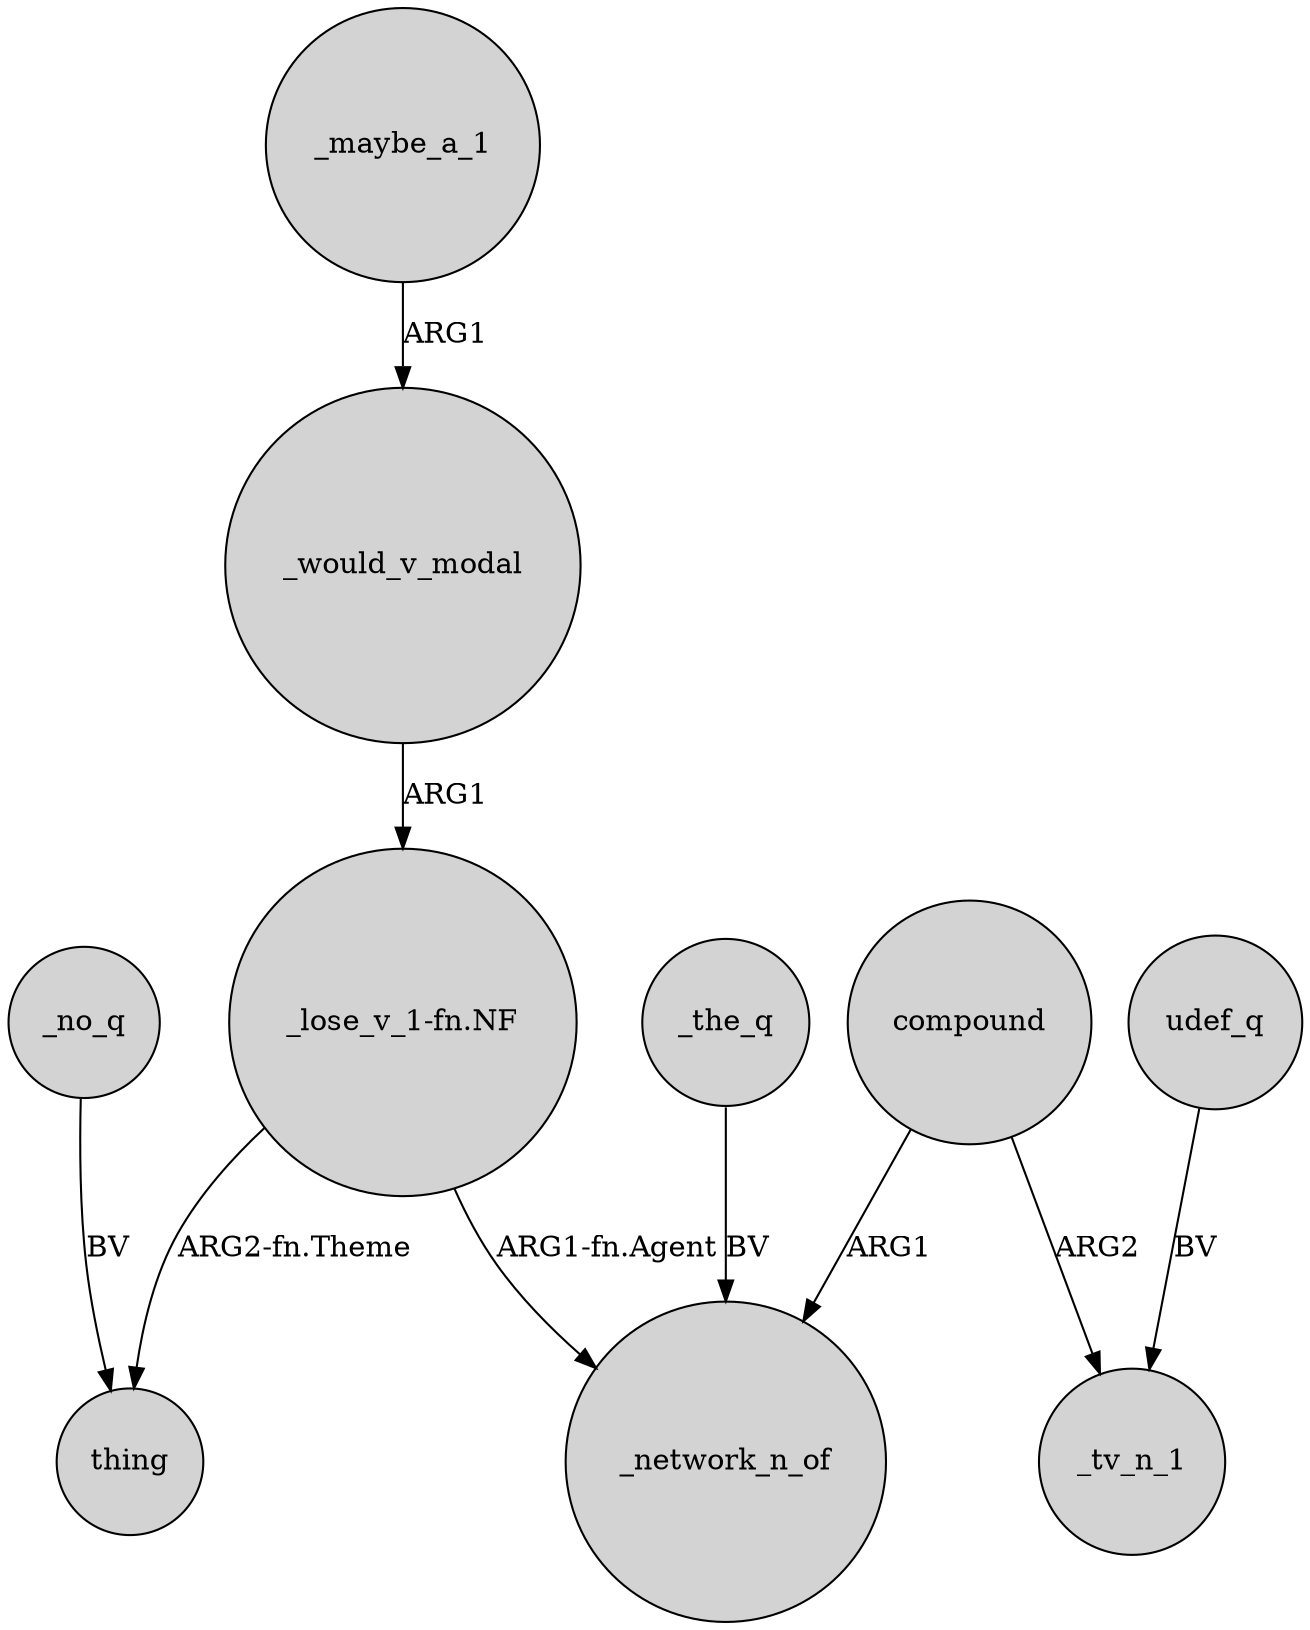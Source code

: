 digraph {
	node [shape=circle style=filled]
	_the_q -> _network_n_of [label=BV]
	_would_v_modal -> "_lose_v_1-fn.NF" [label=ARG1]
	"_lose_v_1-fn.NF" -> _network_n_of [label="ARG1-fn.Agent"]
	"_lose_v_1-fn.NF" -> thing [label="ARG2-fn.Theme"]
	_no_q -> thing [label=BV]
	compound -> _network_n_of [label=ARG1]
	compound -> _tv_n_1 [label=ARG2]
	udef_q -> _tv_n_1 [label=BV]
	_maybe_a_1 -> _would_v_modal [label=ARG1]
}
